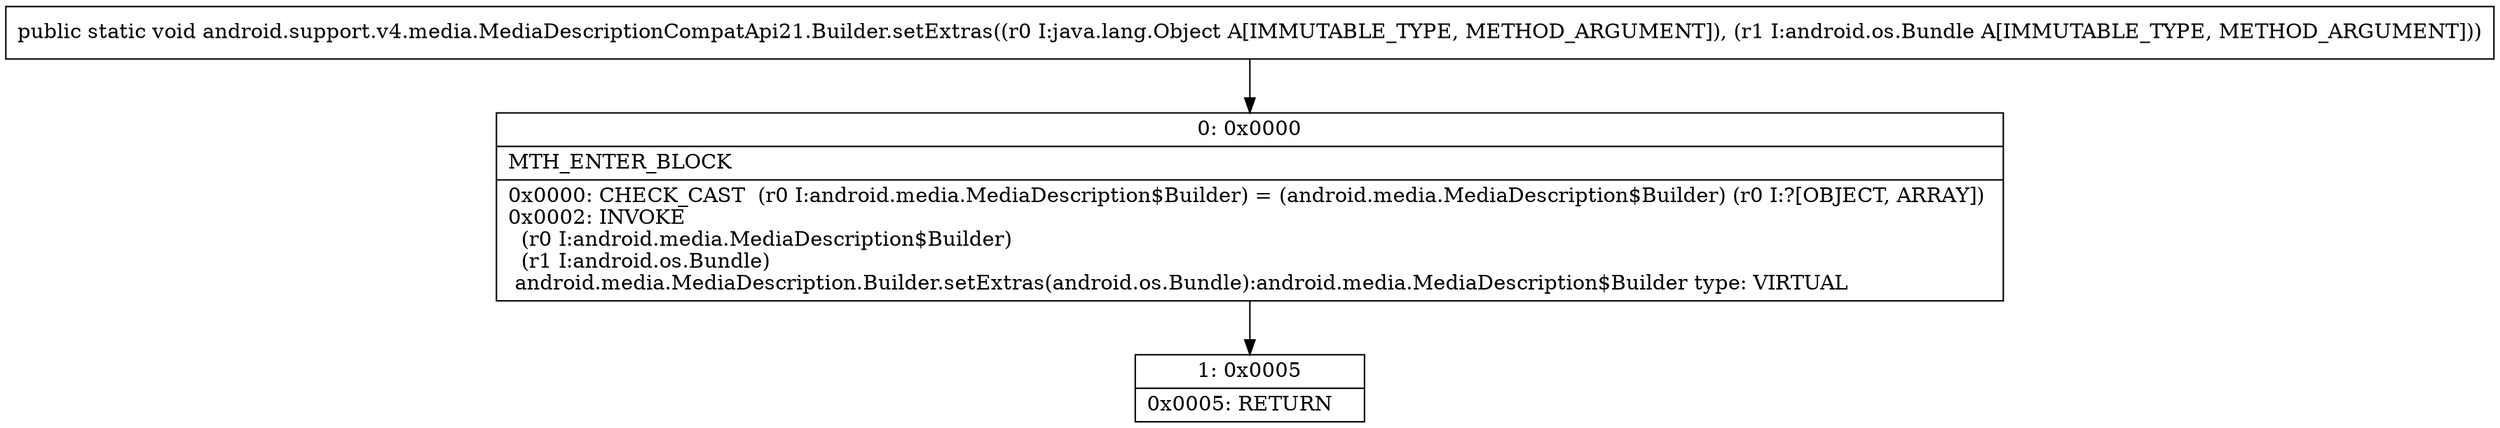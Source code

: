 digraph "CFG forandroid.support.v4.media.MediaDescriptionCompatApi21.Builder.setExtras(Ljava\/lang\/Object;Landroid\/os\/Bundle;)V" {
Node_0 [shape=record,label="{0\:\ 0x0000|MTH_ENTER_BLOCK\l|0x0000: CHECK_CAST  (r0 I:android.media.MediaDescription$Builder) = (android.media.MediaDescription$Builder) (r0 I:?[OBJECT, ARRAY]) \l0x0002: INVOKE  \l  (r0 I:android.media.MediaDescription$Builder)\l  (r1 I:android.os.Bundle)\l android.media.MediaDescription.Builder.setExtras(android.os.Bundle):android.media.MediaDescription$Builder type: VIRTUAL \l}"];
Node_1 [shape=record,label="{1\:\ 0x0005|0x0005: RETURN   \l}"];
MethodNode[shape=record,label="{public static void android.support.v4.media.MediaDescriptionCompatApi21.Builder.setExtras((r0 I:java.lang.Object A[IMMUTABLE_TYPE, METHOD_ARGUMENT]), (r1 I:android.os.Bundle A[IMMUTABLE_TYPE, METHOD_ARGUMENT])) }"];
MethodNode -> Node_0;
Node_0 -> Node_1;
}


